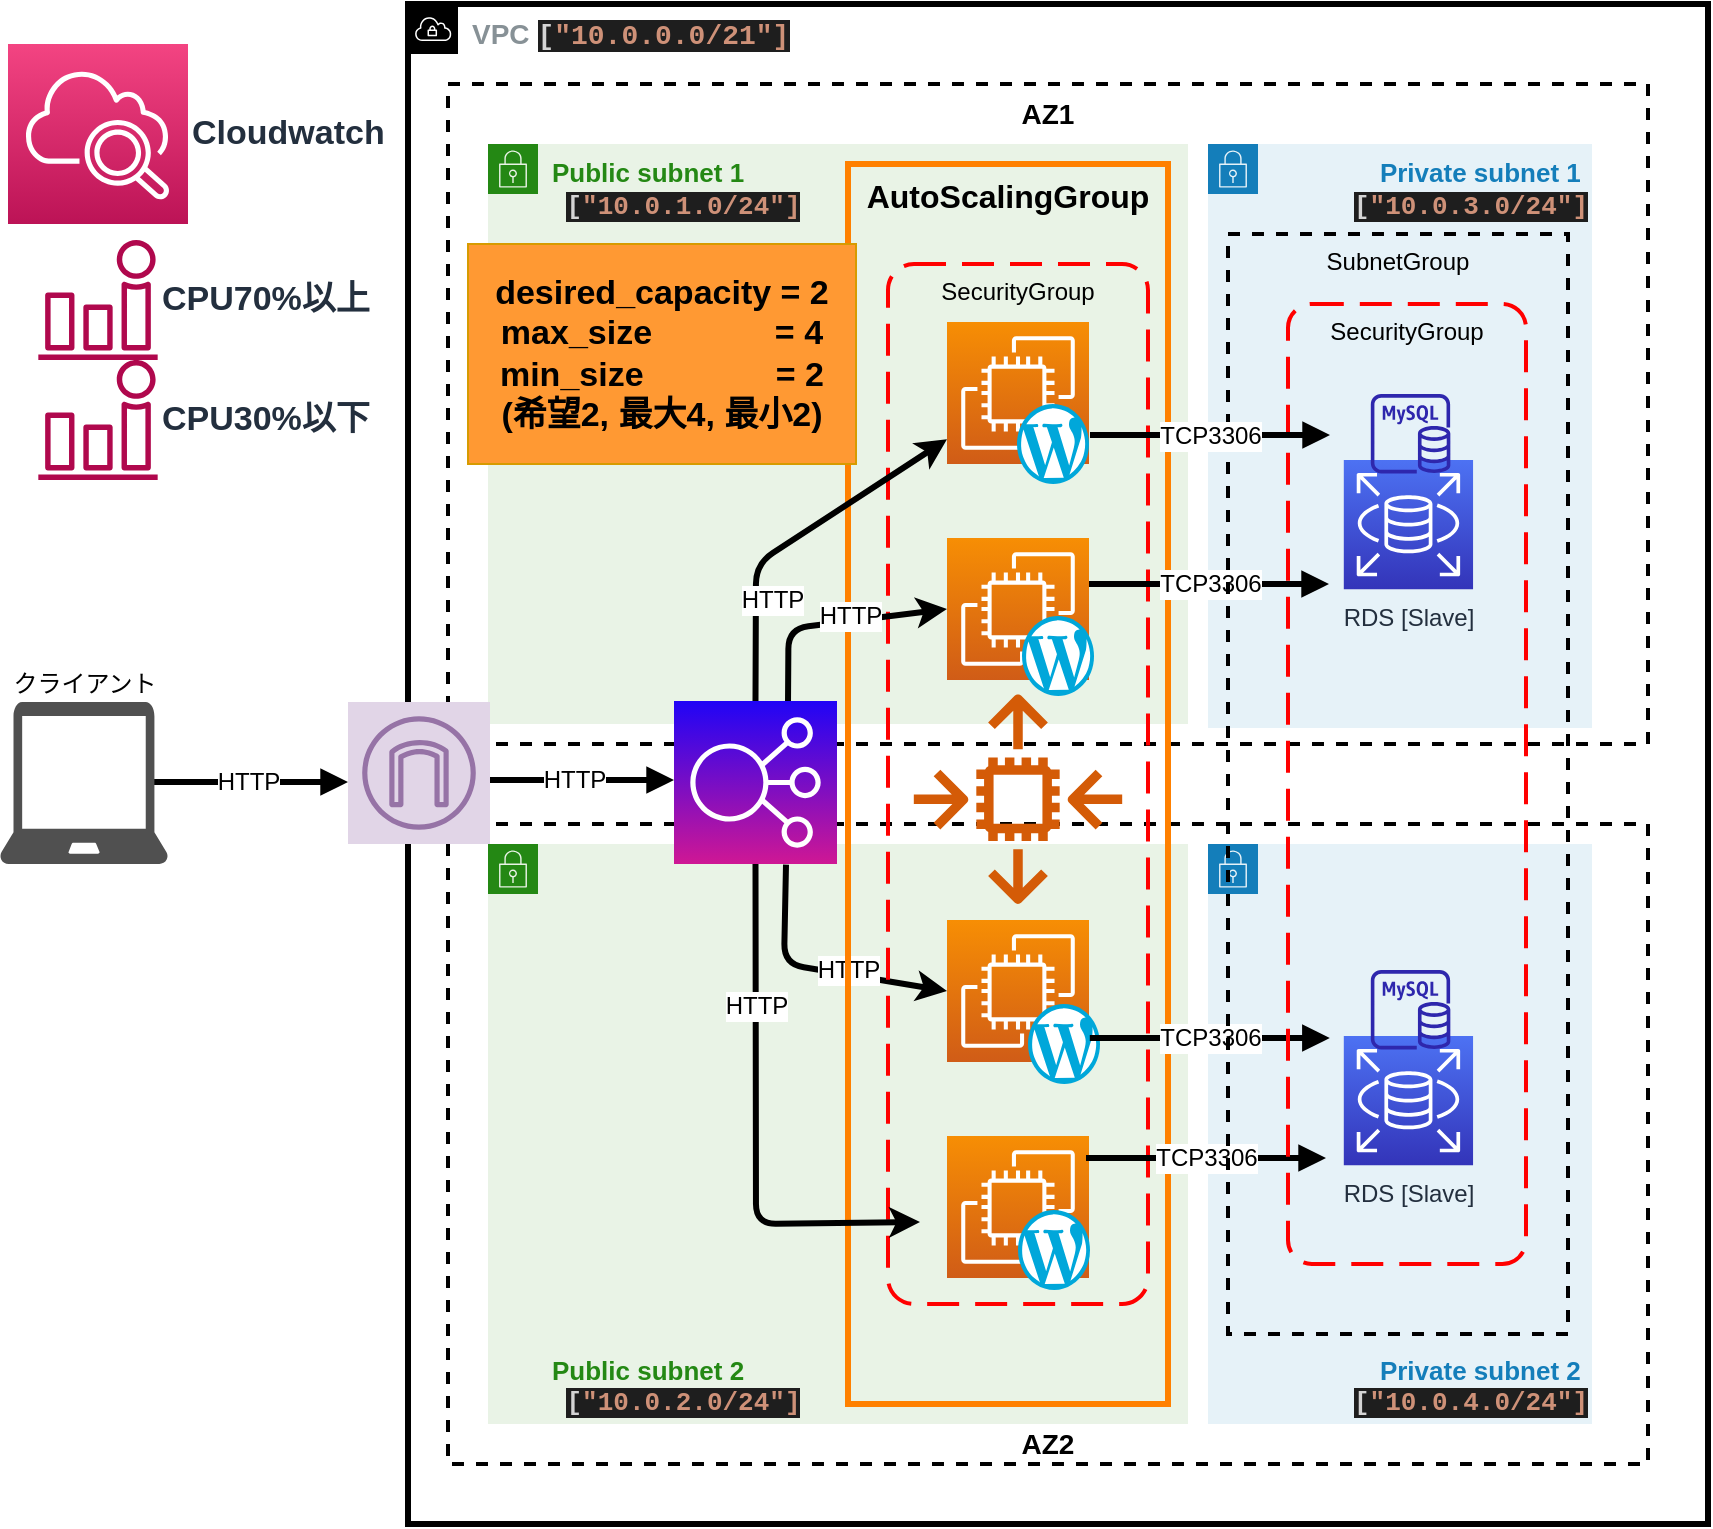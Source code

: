 <mxfile>
    <diagram id="af0zJv1sFqZIyem5Vi3e" name="ページ1">
        <mxGraphModel dx="1159" dy="779" grid="1" gridSize="10" guides="1" tooltips="1" connect="1" arrows="1" fold="1" page="1" pageScale="1" pageWidth="827" pageHeight="1169" math="0" shadow="0">
            <root>
                <mxCell id="0"/>
                <mxCell id="1" parent="0"/>
                <mxCell id="30" value="VPC&amp;nbsp;&lt;span style=&quot;border-color: var(--border-color); color: rgb(212, 212, 212); font-family: Consolas, &amp;quot;Courier New&amp;quot;, monospace; background-color: rgb(30, 30, 30); font-size: 14px;&quot;&gt;[&lt;/span&gt;&lt;span style=&quot;border-color: var(--border-color); font-family: Consolas, &amp;quot;Courier New&amp;quot;, monospace; background-color: rgb(30, 30, 30); color: rgb(206, 145, 120); font-size: 14px;&quot;&gt;&quot;10.0.0.0/21&quot;]&lt;/span&gt;" style="sketch=0;outlineConnect=0;gradientColor=none;html=1;whiteSpace=wrap;fontSize=14;fontStyle=1;shape=mxgraph.aws4.group;grIcon=mxgraph.aws4.group_vpc;strokeColor=#000000;fillColor=none;verticalAlign=top;align=left;spacingLeft=30;fontColor=#879196;dashed=0;rounded=0;strokeWidth=3;" parent="1" vertex="1">
                    <mxGeometry x="210" y="10" width="650" height="760" as="geometry"/>
                </mxCell>
                <mxCell id="153" value="AZ2" style="fillColor=none;strokeColor=default;dashed=1;verticalAlign=bottom;fontStyle=1;fontColor=#000000;rounded=0;align=center;fontSize=14;strokeWidth=2;" vertex="1" parent="1">
                    <mxGeometry x="230" y="420" width="600" height="320" as="geometry"/>
                </mxCell>
                <mxCell id="73" value="AZ1" style="fillColor=none;strokeColor=default;dashed=1;verticalAlign=top;fontStyle=1;fontColor=#000000;rounded=0;align=center;fontSize=14;strokeWidth=2;" parent="1" vertex="1">
                    <mxGeometry x="230" y="50" width="600" height="330" as="geometry"/>
                </mxCell>
                <mxCell id="69" value="Public subnet 2&lt;br style=&quot;font-size: 13px;&quot;&gt;&amp;nbsp;&amp;nbsp;&lt;span style=&quot;border-color: var(--border-color); color: rgb(212, 212, 212); font-family: Consolas, &amp;quot;Courier New&amp;quot;, monospace; background-color: rgb(30, 30, 30); font-size: 13px;&quot;&gt;[&lt;/span&gt;&lt;span style=&quot;border-color: var(--border-color); font-family: Consolas, &amp;quot;Courier New&amp;quot;, monospace; background-color: rgb(30, 30, 30); color: rgb(206, 145, 120); font-size: 13px;&quot;&gt;&quot;10.0.2.0/24&quot;]&lt;/span&gt;" style="points=[[0,0],[0.25,0],[0.5,0],[0.75,0],[1,0],[1,0.25],[1,0.5],[1,0.75],[1,1],[0.75,1],[0.5,1],[0.25,1],[0,1],[0,0.75],[0,0.5],[0,0.25]];outlineConnect=0;gradientColor=none;html=1;whiteSpace=wrap;fontSize=13;fontStyle=1;container=1;pointerEvents=0;collapsible=0;recursiveResize=0;shape=mxgraph.aws4.group;grIcon=mxgraph.aws4.group_security_group;grStroke=0;strokeColor=#248814;fillColor=#E9F3E6;verticalAlign=bottom;align=left;spacingLeft=30;fontColor=#248814;dashed=0;" parent="1" vertex="1">
                    <mxGeometry x="250" y="430" width="350" height="290" as="geometry"/>
                </mxCell>
                <mxCell id="141" value="" style="endArrow=classic;html=1;exitX=0.5;exitY=1;exitDx=0;exitDy=0;exitPerimeter=0;entryX=0;entryY=0.5;entryDx=0;entryDy=0;entryPerimeter=0;strokeWidth=3;" edge="1" parent="69" target="122">
                    <mxGeometry relative="1" as="geometry">
                        <mxPoint x="149" y="10.31" as="sourcePoint"/>
                        <mxPoint x="227.5" y="73.5" as="targetPoint"/>
                        <Array as="points">
                            <mxPoint x="148" y="60"/>
                        </Array>
                    </mxGeometry>
                </mxCell>
                <mxCell id="142" value="HTTP" style="edgeLabel;resizable=0;html=1;align=center;verticalAlign=middle;fillColor=#cf1794;gradientColor=#2004f6;fontSize=12;" connectable="0" vertex="1" parent="141">
                    <mxGeometry relative="1" as="geometry">
                        <mxPoint x="16" as="offset"/>
                    </mxGeometry>
                </mxCell>
                <mxCell id="16" value="Private subnet 1&amp;nbsp;&lt;br style=&quot;font-size: 13px;&quot;&gt;&lt;span style=&quot;color: rgb(36, 136, 20); font-size: 13px;&quot;&gt;&amp;nbsp;&lt;/span&gt;&lt;span style=&quot;border-color: var(--border-color); color: rgb(212, 212, 212); font-family: Consolas, &amp;quot;Courier New&amp;quot;, monospace; background-color: rgb(30, 30, 30); font-size: 13px;&quot;&gt;[&lt;/span&gt;&lt;span style=&quot;border-color: var(--border-color); font-family: Consolas, &amp;quot;Courier New&amp;quot;, monospace; background-color: rgb(30, 30, 30); color: rgb(206, 145, 120); font-size: 13px;&quot;&gt;&quot;10.0.3.0/24&quot;]&lt;/span&gt;" style="points=[[0,0],[0.25,0],[0.5,0],[0.75,0],[1,0],[1,0.25],[1,0.5],[1,0.75],[1,1],[0.75,1],[0.5,1],[0.25,1],[0,1],[0,0.75],[0,0.5],[0,0.25]];outlineConnect=0;gradientColor=none;html=1;whiteSpace=wrap;fontSize=13;fontStyle=1;container=0;pointerEvents=0;collapsible=0;recursiveResize=0;shape=mxgraph.aws4.group;grIcon=mxgraph.aws4.group_security_group;grStroke=0;strokeColor=#147EBA;fillColor=#E6F2F8;verticalAlign=top;align=right;spacingLeft=30;fontColor=#147EBA;dashed=0;" parent="1" vertex="1">
                    <mxGeometry x="610" y="80" width="192" height="292" as="geometry"/>
                </mxCell>
                <mxCell id="13" value="Public subnet 1&lt;br style=&quot;font-size: 13px;&quot;&gt;&amp;nbsp;&amp;nbsp;&lt;span style=&quot;border-color: var(--border-color); color: rgb(212, 212, 212); font-family: Consolas, &amp;quot;Courier New&amp;quot;, monospace; background-color: rgb(30, 30, 30); font-size: 13px;&quot;&gt;[&lt;/span&gt;&lt;span style=&quot;border-color: var(--border-color); font-family: Consolas, &amp;quot;Courier New&amp;quot;, monospace; background-color: rgb(30, 30, 30); color: rgb(206, 145, 120); font-size: 13px;&quot;&gt;&quot;10.0.1.0/24&quot;]&lt;/span&gt;" style="points=[[0,0],[0.25,0],[0.5,0],[0.75,0],[1,0],[1,0.25],[1,0.5],[1,0.75],[1,1],[0.75,1],[0.5,1],[0.25,1],[0,1],[0,0.75],[0,0.5],[0,0.25]];outlineConnect=0;gradientColor=none;html=1;whiteSpace=wrap;fontSize=13;fontStyle=1;container=1;pointerEvents=0;collapsible=0;recursiveResize=0;shape=mxgraph.aws4.group;grIcon=mxgraph.aws4.group_security_group;grStroke=0;strokeColor=#248814;fillColor=#E9F3E6;verticalAlign=top;align=left;spacingLeft=30;fontColor=#248814;dashed=0;" parent="1" vertex="1">
                    <mxGeometry x="250" y="80" width="350" height="290" as="geometry"/>
                </mxCell>
                <mxCell id="149" value="AutoScalingGroup" style="verticalAlign=top;fontStyle=1;strokeWidth=3;fillColor=none;strokeColor=#FF8000;fontSize=16;" vertex="1" parent="13">
                    <mxGeometry x="180" y="10" width="160" height="620" as="geometry"/>
                </mxCell>
                <mxCell id="7" value="SecurityGroup" style="rounded=1;arcSize=10;dashed=1;strokeColor=#ff0000;fillColor=none;gradientColor=none;dashPattern=8 4;strokeWidth=2;verticalAlign=top;container=0;" parent="13" vertex="1">
                    <mxGeometry x="200" y="60" width="130" height="520" as="geometry"/>
                </mxCell>
                <mxCell id="119" value="" style="group" vertex="1" connectable="0" parent="13">
                    <mxGeometry x="229.5" y="378" width="71" height="189" as="geometry"/>
                </mxCell>
                <mxCell id="120" value="" style="group" vertex="1" connectable="0" parent="119">
                    <mxGeometry width="71" height="81" as="geometry"/>
                </mxCell>
                <mxCell id="121" value="" style="group" vertex="1" connectable="0" parent="120">
                    <mxGeometry width="71" height="81" as="geometry"/>
                </mxCell>
                <mxCell id="122" value="" style="sketch=0;points=[[0,0,0],[0.25,0,0],[0.5,0,0],[0.75,0,0],[1,0,0],[0,1,0],[0.25,1,0],[0.5,1,0],[0.75,1,0],[1,1,0],[0,0.25,0],[0,0.5,0],[0,0.75,0],[1,0.25,0],[1,0.5,0],[1,0.75,0]];outlineConnect=0;fontColor=#232F3E;gradientColor=#F78E04;gradientDirection=north;fillColor=#D05C17;strokeColor=#ffffff;dashed=0;verticalLabelPosition=bottom;verticalAlign=top;align=center;html=1;fontSize=12;fontStyle=0;aspect=fixed;shape=mxgraph.aws4.resourceIcon;resIcon=mxgraph.aws4.ec2;labelPosition=center;" vertex="1" parent="121">
                    <mxGeometry y="10" width="71" height="71" as="geometry"/>
                </mxCell>
                <mxCell id="123" value="" style="dashed=0;outlineConnect=0;html=1;align=center;labelPosition=center;verticalLabelPosition=bottom;verticalAlign=top;shape=mxgraph.weblogos.wordpress_2;fillColor=#00A7DA;strokeColor=none" vertex="1" parent="121">
                    <mxGeometry x="40.5" y="52" width="36" height="40" as="geometry"/>
                </mxCell>
                <mxCell id="124" value="" style="group" vertex="1" connectable="0" parent="119">
                    <mxGeometry y="108" width="71" height="81" as="geometry"/>
                </mxCell>
                <mxCell id="125" value="" style="group" vertex="1" connectable="0" parent="124">
                    <mxGeometry width="71" height="81" as="geometry"/>
                </mxCell>
                <mxCell id="126" value="" style="sketch=0;points=[[0,0,0],[0.25,0,0],[0.5,0,0],[0.75,0,0],[1,0,0],[0,1,0],[0.25,1,0],[0.5,1,0],[0.75,1,0],[1,1,0],[0,0.25,0],[0,0.5,0],[0,0.75,0],[1,0.25,0],[1,0.5,0],[1,0.75,0]];outlineConnect=0;fontColor=#232F3E;gradientColor=#F78E04;gradientDirection=north;fillColor=#D05C17;strokeColor=#ffffff;dashed=0;verticalLabelPosition=bottom;verticalAlign=top;align=center;html=1;fontSize=12;fontStyle=0;aspect=fixed;shape=mxgraph.aws4.resourceIcon;resIcon=mxgraph.aws4.ec2;labelPosition=center;" vertex="1" parent="125">
                    <mxGeometry y="10" width="71" height="71" as="geometry"/>
                </mxCell>
                <mxCell id="127" value="" style="dashed=0;outlineConnect=0;html=1;align=center;labelPosition=center;verticalLabelPosition=bottom;verticalAlign=top;shape=mxgraph.weblogos.wordpress_2;fillColor=#00A7DA;strokeColor=none" vertex="1" parent="125">
                    <mxGeometry x="35.5" y="47" width="36" height="40" as="geometry"/>
                </mxCell>
                <mxCell id="118" value="" style="group" vertex="1" connectable="0" parent="13">
                    <mxGeometry x="229.5" y="79" width="71" height="189" as="geometry"/>
                </mxCell>
                <mxCell id="111" value="" style="group" vertex="1" connectable="0" parent="118">
                    <mxGeometry width="71" height="81" as="geometry"/>
                </mxCell>
                <mxCell id="113" value="" style="group" vertex="1" connectable="0" parent="111">
                    <mxGeometry width="71" height="81" as="geometry"/>
                </mxCell>
                <mxCell id="2" value="" style="sketch=0;points=[[0,0,0],[0.25,0,0],[0.5,0,0],[0.75,0,0],[1,0,0],[0,1,0],[0.25,1,0],[0.5,1,0],[0.75,1,0],[1,1,0],[0,0.25,0],[0,0.5,0],[0,0.75,0],[1,0.25,0],[1,0.5,0],[1,0.75,0]];outlineConnect=0;fontColor=#232F3E;gradientColor=#F78E04;gradientDirection=north;fillColor=#D05C17;strokeColor=#ffffff;dashed=0;verticalLabelPosition=bottom;verticalAlign=top;align=center;html=1;fontSize=12;fontStyle=0;aspect=fixed;shape=mxgraph.aws4.resourceIcon;resIcon=mxgraph.aws4.ec2;labelPosition=center;" parent="113" vertex="1">
                    <mxGeometry y="10" width="71" height="71" as="geometry"/>
                </mxCell>
                <mxCell id="3" value="" style="dashed=0;outlineConnect=0;html=1;align=center;labelPosition=center;verticalLabelPosition=bottom;verticalAlign=top;shape=mxgraph.weblogos.wordpress_2;fillColor=#00A7DA;strokeColor=none" parent="113" vertex="1">
                    <mxGeometry x="35" y="51" width="36" height="40" as="geometry"/>
                </mxCell>
                <mxCell id="114" value="" style="group" vertex="1" connectable="0" parent="118">
                    <mxGeometry y="108" width="71" height="81" as="geometry"/>
                </mxCell>
                <mxCell id="115" value="" style="group" vertex="1" connectable="0" parent="114">
                    <mxGeometry width="71" height="81" as="geometry"/>
                </mxCell>
                <mxCell id="116" value="" style="sketch=0;points=[[0,0,0],[0.25,0,0],[0.5,0,0],[0.75,0,0],[1,0,0],[0,1,0],[0.25,1,0],[0.5,1,0],[0.75,1,0],[1,1,0],[0,0.25,0],[0,0.5,0],[0,0.75,0],[1,0.25,0],[1,0.5,0],[1,0.75,0]];outlineConnect=0;fontColor=#232F3E;gradientColor=#F78E04;gradientDirection=north;fillColor=#D05C17;strokeColor=#ffffff;dashed=0;verticalLabelPosition=bottom;verticalAlign=top;align=center;html=1;fontSize=12;fontStyle=0;aspect=fixed;shape=mxgraph.aws4.resourceIcon;resIcon=mxgraph.aws4.ec2;labelPosition=center;" vertex="1" parent="115">
                    <mxGeometry y="10" width="71" height="71" as="geometry"/>
                </mxCell>
                <mxCell id="117" value="" style="dashed=0;outlineConnect=0;html=1;align=center;labelPosition=center;verticalLabelPosition=bottom;verticalAlign=top;shape=mxgraph.weblogos.wordpress_2;fillColor=#00A7DA;strokeColor=none" vertex="1" parent="115">
                    <mxGeometry x="37.5" y="49" width="36" height="40" as="geometry"/>
                </mxCell>
                <mxCell id="139" value="" style="endArrow=classic;html=1;strokeWidth=3;entryX=0;entryY=0.5;entryDx=0;entryDy=0;entryPerimeter=0;" edge="1" parent="13" target="116">
                    <mxGeometry relative="1" as="geometry">
                        <mxPoint x="150" y="280" as="sourcePoint"/>
                        <mxPoint x="242" y="180" as="targetPoint"/>
                        <Array as="points">
                            <mxPoint x="150.25" y="242.33"/>
                        </Array>
                    </mxGeometry>
                </mxCell>
                <mxCell id="140" value="HTTP" style="edgeLabel;resizable=0;html=1;align=center;verticalAlign=middle;fillColor=#cf1794;gradientColor=#2004f6;fontSize=12;" connectable="0" vertex="1" parent="139">
                    <mxGeometry relative="1" as="geometry">
                        <mxPoint x="9" y="-4" as="offset"/>
                    </mxGeometry>
                </mxCell>
                <mxCell id="143" value="" style="endArrow=block;html=1;fontSize=12;fontColor=#000000;strokeWidth=3;endFill=1;" edge="1" parent="13">
                    <mxGeometry relative="1" as="geometry">
                        <mxPoint x="300.5" y="220" as="sourcePoint"/>
                        <mxPoint x="420.5" y="220" as="targetPoint"/>
                    </mxGeometry>
                </mxCell>
                <mxCell id="144" value="TCP3306" style="edgeLabel;resizable=0;html=1;align=center;verticalAlign=middle;rounded=0;strokeColor=#1A1A1A;fontSize=12;fontColor=#000000;" connectable="0" vertex="1" parent="143">
                    <mxGeometry relative="1" as="geometry"/>
                </mxCell>
                <mxCell id="148" value="" style="sketch=0;outlineConnect=0;fontColor=#232F3E;gradientColor=none;fillColor=#D45B07;strokeColor=none;dashed=0;verticalLabelPosition=middle;verticalAlign=middle;align=left;html=1;fontSize=12;fontStyle=0;aspect=fixed;pointerEvents=1;shape=mxgraph.aws4.auto_scaling2;strokeWidth=2;labelPosition=right;" vertex="1" parent="13">
                    <mxGeometry x="212.5" y="275" width="105" height="105" as="geometry"/>
                </mxCell>
                <mxCell id="152" value="&lt;b style=&quot;font-size: 17px;&quot;&gt;desired_capacity = 2&lt;br style=&quot;font-size: 17px;&quot;&gt;max_size&amp;nbsp; &amp;nbsp; &amp;nbsp; &amp;nbsp; &amp;nbsp; &amp;nbsp; &amp;nbsp;= 4&lt;br style=&quot;font-size: 17px;&quot;&gt;min_size&amp;nbsp; &amp;nbsp; &amp;nbsp; &amp;nbsp; &amp;nbsp; &amp;nbsp; &amp;nbsp; = 2&lt;br style=&quot;font-size: 17px;&quot;&gt;(希望2, 最大4, 最小2)&lt;/b&gt;" style="text;whiteSpace=wrap;html=1;fontSize=17;fillColor=#FF9933;strokeColor=#d79b00;align=center;verticalAlign=middle;" vertex="1" parent="13">
                    <mxGeometry x="-10" y="50" width="194" height="110" as="geometry"/>
                </mxCell>
                <mxCell id="17" value="Private subnet 2&amp;nbsp;&lt;br style=&quot;font-size: 13px;&quot;&gt;&lt;span style=&quot;color: rgb(36, 136, 20); font-size: 13px;&quot;&gt;&amp;nbsp;&lt;/span&gt;&lt;span style=&quot;border-color: var(--border-color); color: rgb(212, 212, 212); font-family: Consolas, &amp;quot;Courier New&amp;quot;, monospace; background-color: rgb(30, 30, 30); font-size: 13px;&quot;&gt;[&lt;/span&gt;&lt;span style=&quot;border-color: var(--border-color); font-family: Consolas, &amp;quot;Courier New&amp;quot;, monospace; background-color: rgb(30, 30, 30); color: rgb(206, 145, 120); font-size: 13px;&quot;&gt;&quot;10.0.4.0/24&quot;]&lt;/span&gt;" style="points=[[0,0],[0.25,0],[0.5,0],[0.75,0],[1,0],[1,0.25],[1,0.5],[1,0.75],[1,1],[0.75,1],[0.5,1],[0.25,1],[0,1],[0,0.75],[0,0.5],[0,0.25]];outlineConnect=0;gradientColor=none;html=1;whiteSpace=wrap;fontSize=13;fontStyle=1;container=1;pointerEvents=0;collapsible=0;recursiveResize=0;shape=mxgraph.aws4.group;grIcon=mxgraph.aws4.group_security_group;grStroke=0;strokeColor=#147EBA;fillColor=#E6F2F8;verticalAlign=bottom;align=right;spacingLeft=30;fontColor=#147EBA;dashed=0;" parent="1" vertex="1">
                    <mxGeometry x="610" y="430" width="192" height="290" as="geometry"/>
                </mxCell>
                <mxCell id="100" value="" style="endArrow=block;html=1;fontSize=12;fontColor=#000000;strokeWidth=3;endFill=1;" parent="17" edge="1">
                    <mxGeometry relative="1" as="geometry">
                        <mxPoint x="-61" y="157" as="sourcePoint"/>
                        <mxPoint x="59" y="157" as="targetPoint"/>
                    </mxGeometry>
                </mxCell>
                <mxCell id="101" value="TCP3306" style="edgeLabel;resizable=0;html=1;align=center;verticalAlign=middle;rounded=0;strokeColor=#1A1A1A;fontSize=12;fontColor=#000000;" parent="100" connectable="0" vertex="1">
                    <mxGeometry relative="1" as="geometry"/>
                </mxCell>
                <mxCell id="129" value="" style="group" vertex="1" connectable="0" parent="17">
                    <mxGeometry x="67.9" y="46" width="64.629" height="114.629" as="geometry"/>
                </mxCell>
                <mxCell id="130" value="" style="group" vertex="1" connectable="0" parent="129">
                    <mxGeometry y="17" width="64.629" height="97.629" as="geometry"/>
                </mxCell>
                <mxCell id="54" value="RDS [Slave]" style="sketch=0;points=[[0,0,0],[0.25,0,0],[0.5,0,0],[0.75,0,0],[1,0,0],[0,1,0],[0.25,1,0],[0.5,1,0],[0.75,1,0],[1,1,0],[0,0.25,0],[0,0.5,0],[0,0.75,0],[1,0.25,0],[1,0.5,0],[1,0.75,0]];outlineConnect=0;fontColor=#232F3E;gradientColor=#4D72F3;gradientDirection=north;fillColor=#3334B9;strokeColor=#ffffff;dashed=0;verticalLabelPosition=bottom;verticalAlign=top;align=center;html=1;fontSize=12;fontStyle=0;aspect=fixed;shape=mxgraph.aws4.resourceIcon;resIcon=mxgraph.aws4.rds;" parent="130" vertex="1">
                    <mxGeometry y="33" width="64.629" height="64.629" as="geometry"/>
                </mxCell>
                <mxCell id="55" value="" style="sketch=0;outlineConnect=0;fontColor=#232F3E;gradientColor=none;fillColor=#2E27AD;strokeColor=none;dashed=0;verticalLabelPosition=bottom;verticalAlign=top;align=center;html=1;fontSize=12;fontStyle=0;aspect=fixed;pointerEvents=1;shape=mxgraph.aws4.rds_mysql_instance;rounded=0;" parent="130" vertex="1">
                    <mxGeometry x="13.5" width="39.771" height="39.771" as="geometry"/>
                </mxCell>
                <mxCell id="135" value="" style="endArrow=block;html=1;fontSize=12;fontColor=#000000;strokeWidth=3;endFill=1;" edge="1" parent="17">
                    <mxGeometry relative="1" as="geometry">
                        <mxPoint x="-59.1" y="97" as="sourcePoint"/>
                        <mxPoint x="60.9" y="97" as="targetPoint"/>
                    </mxGeometry>
                </mxCell>
                <mxCell id="136" value="TCP3306" style="edgeLabel;resizable=0;html=1;align=center;verticalAlign=middle;rounded=0;strokeColor=#1A1A1A;fontSize=12;fontColor=#000000;" connectable="0" vertex="1" parent="135">
                    <mxGeometry relative="1" as="geometry"/>
                </mxCell>
                <mxCell id="40" value="" style="endArrow=block;html=1;fontSize=12;fontColor=#000000;strokeWidth=3;endFill=1;" parent="1" edge="1">
                    <mxGeometry relative="1" as="geometry">
                        <mxPoint x="80" y="399" as="sourcePoint"/>
                        <mxPoint x="180" y="399" as="targetPoint"/>
                    </mxGeometry>
                </mxCell>
                <mxCell id="41" value="HTTP" style="edgeLabel;resizable=0;html=1;align=center;verticalAlign=middle;rounded=0;strokeColor=#1A1A1A;fontSize=12;fontColor=#000000;" parent="40" connectable="0" vertex="1">
                    <mxGeometry relative="1" as="geometry"/>
                </mxCell>
                <mxCell id="72" value="" style="sketch=0;points=[[0,0,0],[0.25,0,0],[0.5,0,0],[0.75,0,0],[1,0,0],[0,1,0],[0.25,1,0],[0.5,1,0],[0.75,1,0],[1,1,0],[0,0.25,0],[0,0.5,0],[0,0.75,0],[1,0.25,0],[1,0.5,0],[1,0.75,0]];outlineConnect=0;fontColor=#232F3E;gradientColor=#2004f6;gradientDirection=north;fillColor=#cf1794;strokeColor=#ffffff;dashed=0;verticalLabelPosition=bottom;verticalAlign=top;align=center;html=1;fontSize=12;fontStyle=0;aspect=fixed;shape=mxgraph.aws4.resourceIcon;resIcon=mxgraph.aws4.elastic_load_balancing;horizontal=1;" parent="1" vertex="1">
                    <mxGeometry x="343" y="358.5" width="81.5" height="81.5" as="geometry"/>
                </mxCell>
                <mxCell id="82" value="" style="endArrow=classic;html=1;exitX=0.5;exitY=0;exitDx=0;exitDy=0;exitPerimeter=0;strokeWidth=3;" parent="1" source="72" target="2" edge="1">
                    <mxGeometry relative="1" as="geometry">
                        <mxPoint x="360" y="400" as="sourcePoint"/>
                        <mxPoint x="460" y="400" as="targetPoint"/>
                        <Array as="points">
                            <mxPoint x="384" y="290"/>
                        </Array>
                    </mxGeometry>
                </mxCell>
                <mxCell id="83" value="HTTP" style="edgeLabel;resizable=0;html=1;align=center;verticalAlign=middle;fillColor=#cf1794;gradientColor=#2004f6;fontSize=12;" parent="82" connectable="0" vertex="1">
                    <mxGeometry relative="1" as="geometry">
                        <mxPoint x="-12" y="30" as="offset"/>
                    </mxGeometry>
                </mxCell>
                <mxCell id="84" value="" style="endArrow=classic;html=1;exitX=0.5;exitY=1;exitDx=0;exitDy=0;exitPerimeter=0;entryX=0;entryY=0.5;entryDx=0;entryDy=0;entryPerimeter=0;strokeWidth=3;" parent="1" source="72" edge="1">
                    <mxGeometry relative="1" as="geometry">
                        <mxPoint x="360" y="400" as="sourcePoint"/>
                        <mxPoint x="466" y="619" as="targetPoint"/>
                        <Array as="points">
                            <mxPoint x="384" y="620"/>
                        </Array>
                    </mxGeometry>
                </mxCell>
                <mxCell id="85" value="HTTP" style="edgeLabel;resizable=0;html=1;align=center;verticalAlign=middle;fillColor=#cf1794;gradientColor=#2004f6;fontSize=12;" parent="84" connectable="0" vertex="1">
                    <mxGeometry relative="1" as="geometry">
                        <mxPoint y="-60" as="offset"/>
                    </mxGeometry>
                </mxCell>
                <mxCell id="105" value="" style="endArrow=block;html=1;fontSize=12;fontColor=#000000;strokeWidth=3;endFill=1;" parent="1" edge="1">
                    <mxGeometry relative="1" as="geometry">
                        <mxPoint x="243" y="398" as="sourcePoint"/>
                        <mxPoint x="343" y="398" as="targetPoint"/>
                    </mxGeometry>
                </mxCell>
                <mxCell id="106" value="HTTP" style="edgeLabel;resizable=0;html=1;align=center;verticalAlign=middle;rounded=0;strokeColor=#1A1A1A;fontSize=12;fontColor=#000000;" parent="105" connectable="0" vertex="1">
                    <mxGeometry relative="1" as="geometry"/>
                </mxCell>
                <mxCell id="23" value="SubnetGroup" style="dashed=1;verticalAlign=top;fontStyle=0;strokeWidth=2;fillColor=none;" parent="1" vertex="1">
                    <mxGeometry x="620" y="125" width="170" height="550" as="geometry"/>
                </mxCell>
                <mxCell id="33" value="クライアント" style="sketch=0;pointerEvents=1;shadow=0;dashed=0;html=1;strokeColor=none;fillColor=#505050;labelPosition=center;verticalLabelPosition=top;verticalAlign=bottom;outlineConnect=0;align=center;shape=mxgraph.office.devices.laptop;rounded=0;fontSize=12;fontColor=#000000;" parent="1" vertex="1">
                    <mxGeometry x="6" y="359" width="84" height="81" as="geometry"/>
                </mxCell>
                <mxCell id="59" value="SecurityGroup" style="rounded=1;arcSize=10;dashed=1;strokeColor=#ff0000;fillColor=none;gradientColor=none;dashPattern=8 4;strokeWidth=2;verticalAlign=top;" parent="1" vertex="1">
                    <mxGeometry x="650" y="160" width="119" height="480" as="geometry"/>
                </mxCell>
                <mxCell id="131" value="" style="group" vertex="1" connectable="0" parent="1">
                    <mxGeometry x="677.9" y="188" width="64.629" height="114.629" as="geometry"/>
                </mxCell>
                <mxCell id="132" value="" style="group" vertex="1" connectable="0" parent="131">
                    <mxGeometry y="17" width="64.629" height="97.629" as="geometry"/>
                </mxCell>
                <mxCell id="133" value="RDS [Slave]" style="sketch=0;points=[[0,0,0],[0.25,0,0],[0.5,0,0],[0.75,0,0],[1,0,0],[0,1,0],[0.25,1,0],[0.5,1,0],[0.75,1,0],[1,1,0],[0,0.25,0],[0,0.5,0],[0,0.75,0],[1,0.25,0],[1,0.5,0],[1,0.75,0]];outlineConnect=0;fontColor=#232F3E;gradientColor=#4D72F3;gradientDirection=north;fillColor=#3334B9;strokeColor=#ffffff;dashed=0;verticalLabelPosition=bottom;verticalAlign=top;align=center;html=1;fontSize=12;fontStyle=0;aspect=fixed;shape=mxgraph.aws4.resourceIcon;resIcon=mxgraph.aws4.rds;" vertex="1" parent="132">
                    <mxGeometry y="33" width="64.629" height="64.629" as="geometry"/>
                </mxCell>
                <mxCell id="134" value="" style="sketch=0;outlineConnect=0;fontColor=#232F3E;gradientColor=none;fillColor=#2E27AD;strokeColor=none;dashed=0;verticalLabelPosition=bottom;verticalAlign=top;align=center;html=1;fontSize=12;fontStyle=0;aspect=fixed;pointerEvents=1;shape=mxgraph.aws4.rds_mysql_instance;rounded=0;" vertex="1" parent="132">
                    <mxGeometry x="13.5" width="39.771" height="39.771" as="geometry"/>
                </mxCell>
                <mxCell id="137" value="" style="endArrow=block;html=1;fontSize=12;fontColor=#000000;strokeWidth=3;endFill=1;" edge="1" parent="1">
                    <mxGeometry relative="1" as="geometry">
                        <mxPoint x="551" y="225.5" as="sourcePoint"/>
                        <mxPoint x="671" y="225.5" as="targetPoint"/>
                    </mxGeometry>
                </mxCell>
                <mxCell id="138" value="TCP3306" style="edgeLabel;resizable=0;html=1;align=center;verticalAlign=middle;rounded=0;strokeColor=#1A1A1A;fontSize=12;fontColor=#000000;" connectable="0" vertex="1" parent="137">
                    <mxGeometry relative="1" as="geometry"/>
                </mxCell>
                <mxCell id="145" value="Cloudwatch" style="sketch=0;points=[[0,0,0],[0.25,0,0],[0.5,0,0],[0.75,0,0],[1,0,0],[0,1,0],[0.25,1,0],[0.5,1,0],[0.75,1,0],[1,1,0],[0,0.25,0],[0,0.5,0],[0,0.75,0],[1,0.25,0],[1,0.5,0],[1,0.75,0]];points=[[0,0,0],[0.25,0,0],[0.5,0,0],[0.75,0,0],[1,0,0],[0,1,0],[0.25,1,0],[0.5,1,0],[0.75,1,0],[1,1,0],[0,0.25,0],[0,0.5,0],[0,0.75,0],[1,0.25,0],[1,0.5,0],[1,0.75,0]];outlineConnect=0;fontColor=#232F3E;gradientColor=#F34482;gradientDirection=north;fillColor=#BC1356;strokeColor=#ffffff;dashed=0;verticalLabelPosition=middle;verticalAlign=middle;align=left;html=1;fontSize=17;fontStyle=1;aspect=fixed;shape=mxgraph.aws4.resourceIcon;resIcon=mxgraph.aws4.cloudwatch_2;strokeWidth=2;labelPosition=right;" vertex="1" parent="1">
                    <mxGeometry x="10" y="30" width="90" height="90" as="geometry"/>
                </mxCell>
                <mxCell id="146" value="CPU70%以上" style="sketch=0;outlineConnect=0;fontColor=#232F3E;gradientColor=none;fillColor=#B0084D;strokeColor=none;dashed=0;verticalLabelPosition=middle;verticalAlign=middle;align=left;html=1;fontSize=17;fontStyle=1;aspect=fixed;pointerEvents=1;shape=mxgraph.aws4.alarm;strokeWidth=2;labelPosition=right;" vertex="1" parent="1">
                    <mxGeometry x="25" y="128" width="60" height="60" as="geometry"/>
                </mxCell>
                <mxCell id="147" value="CPU30%以下" style="sketch=0;outlineConnect=0;fontColor=#232F3E;gradientColor=none;fillColor=#B0084D;strokeColor=none;dashed=0;verticalLabelPosition=middle;verticalAlign=middle;align=left;html=1;fontSize=17;fontStyle=1;aspect=fixed;pointerEvents=1;shape=mxgraph.aws4.alarm;strokeWidth=2;labelPosition=right;" vertex="1" parent="1">
                    <mxGeometry x="25" y="188" width="60" height="60" as="geometry"/>
                </mxCell>
                <mxCell id="32" value="" style="sketch=0;outlineConnect=0;strokeColor=#9673a6;fillColor=#e1d5e7;dashed=0;verticalLabelPosition=bottom;verticalAlign=top;align=center;html=1;fontSize=12;fontStyle=0;aspect=fixed;shape=mxgraph.aws4.resourceIcon;resIcon=mxgraph.aws4.internet_gateway;rounded=0;labelPosition=center;" parent="1" vertex="1">
                    <mxGeometry x="180" y="359" width="71" height="71" as="geometry"/>
                </mxCell>
            </root>
        </mxGraphModel>
    </diagram>
</mxfile>